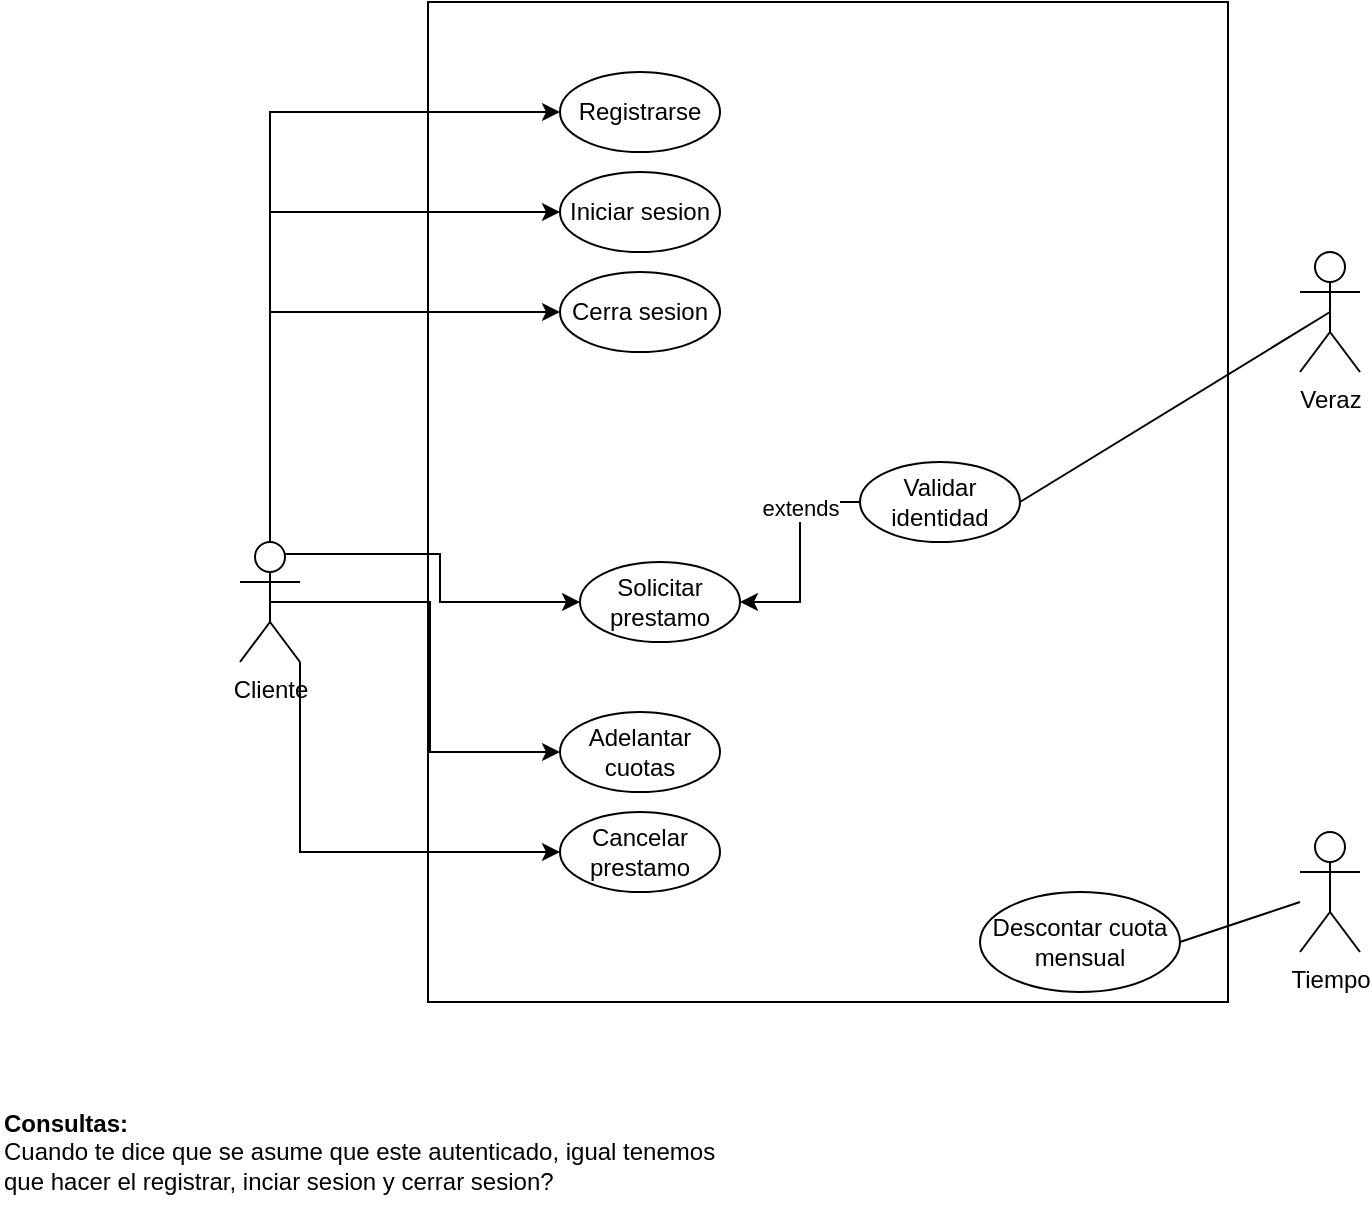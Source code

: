 <mxfile version="28.1.2">
  <diagram name="Página-1" id="qABVf3UH_eRvuTBSIy5B">
    <mxGraphModel dx="1148" dy="592" grid="1" gridSize="10" guides="1" tooltips="1" connect="1" arrows="1" fold="1" page="1" pageScale="1" pageWidth="827" pageHeight="1169" math="0" shadow="0">
      <root>
        <mxCell id="0" />
        <mxCell id="1" parent="0" />
        <mxCell id="ZSNR3qAT7F5_NHP8rWpd-1" value="" style="rounded=0;whiteSpace=wrap;html=1;movable=0;resizable=0;rotatable=0;deletable=0;editable=0;locked=1;connectable=0;" vertex="1" parent="1">
          <mxGeometry x="214" y="335" width="400" height="500" as="geometry" />
        </mxCell>
        <mxCell id="ZSNR3qAT7F5_NHP8rWpd-37" style="edgeStyle=orthogonalEdgeStyle;rounded=0;orthogonalLoop=1;jettySize=auto;html=1;exitX=0.5;exitY=0;exitDx=0;exitDy=0;exitPerimeter=0;entryX=0;entryY=0.5;entryDx=0;entryDy=0;" edge="1" parent="1" source="ZSNR3qAT7F5_NHP8rWpd-2" target="ZSNR3qAT7F5_NHP8rWpd-9">
          <mxGeometry relative="1" as="geometry" />
        </mxCell>
        <mxCell id="ZSNR3qAT7F5_NHP8rWpd-38" style="edgeStyle=orthogonalEdgeStyle;rounded=0;orthogonalLoop=1;jettySize=auto;html=1;exitX=0.5;exitY=0;exitDx=0;exitDy=0;exitPerimeter=0;entryX=0;entryY=0.5;entryDx=0;entryDy=0;" edge="1" parent="1" source="ZSNR3qAT7F5_NHP8rWpd-2" target="ZSNR3qAT7F5_NHP8rWpd-7">
          <mxGeometry relative="1" as="geometry" />
        </mxCell>
        <mxCell id="ZSNR3qAT7F5_NHP8rWpd-39" style="edgeStyle=orthogonalEdgeStyle;rounded=0;orthogonalLoop=1;jettySize=auto;html=1;exitX=0.5;exitY=0;exitDx=0;exitDy=0;exitPerimeter=0;entryX=0;entryY=0.5;entryDx=0;entryDy=0;" edge="1" parent="1" source="ZSNR3qAT7F5_NHP8rWpd-2" target="ZSNR3qAT7F5_NHP8rWpd-8">
          <mxGeometry relative="1" as="geometry" />
        </mxCell>
        <mxCell id="ZSNR3qAT7F5_NHP8rWpd-40" style="edgeStyle=orthogonalEdgeStyle;rounded=0;orthogonalLoop=1;jettySize=auto;html=1;exitX=0.75;exitY=0.1;exitDx=0;exitDy=0;exitPerimeter=0;entryX=0;entryY=0.5;entryDx=0;entryDy=0;" edge="1" parent="1" source="ZSNR3qAT7F5_NHP8rWpd-2" target="ZSNR3qAT7F5_NHP8rWpd-15">
          <mxGeometry relative="1" as="geometry" />
        </mxCell>
        <mxCell id="ZSNR3qAT7F5_NHP8rWpd-41" style="edgeStyle=orthogonalEdgeStyle;rounded=0;orthogonalLoop=1;jettySize=auto;html=1;exitX=0.5;exitY=0.5;exitDx=0;exitDy=0;exitPerimeter=0;entryX=0;entryY=0.5;entryDx=0;entryDy=0;" edge="1" parent="1" source="ZSNR3qAT7F5_NHP8rWpd-2" target="ZSNR3qAT7F5_NHP8rWpd-12">
          <mxGeometry relative="1" as="geometry" />
        </mxCell>
        <mxCell id="ZSNR3qAT7F5_NHP8rWpd-42" style="edgeStyle=orthogonalEdgeStyle;rounded=0;orthogonalLoop=1;jettySize=auto;html=1;exitX=1;exitY=1;exitDx=0;exitDy=0;exitPerimeter=0;entryX=0;entryY=0.5;entryDx=0;entryDy=0;" edge="1" parent="1" source="ZSNR3qAT7F5_NHP8rWpd-2" target="ZSNR3qAT7F5_NHP8rWpd-13">
          <mxGeometry relative="1" as="geometry" />
        </mxCell>
        <mxCell id="ZSNR3qAT7F5_NHP8rWpd-2" value="Cliente" style="shape=umlActor;verticalLabelPosition=bottom;verticalAlign=top;html=1;outlineConnect=0;" vertex="1" parent="1">
          <mxGeometry x="120" y="605" width="30" height="60" as="geometry" />
        </mxCell>
        <mxCell id="ZSNR3qAT7F5_NHP8rWpd-3" value="Veraz" style="shape=umlActor;verticalLabelPosition=bottom;verticalAlign=top;html=1;outlineConnect=0;" vertex="1" parent="1">
          <mxGeometry x="650" y="460" width="30" height="60" as="geometry" />
        </mxCell>
        <mxCell id="ZSNR3qAT7F5_NHP8rWpd-7" value="Iniciar sesion" style="ellipse;whiteSpace=wrap;html=1;" vertex="1" parent="1">
          <mxGeometry x="280" y="420" width="80" height="40" as="geometry" />
        </mxCell>
        <mxCell id="ZSNR3qAT7F5_NHP8rWpd-8" value="Cerra sesion" style="ellipse;whiteSpace=wrap;html=1;" vertex="1" parent="1">
          <mxGeometry x="280" y="470" width="80" height="40" as="geometry" />
        </mxCell>
        <mxCell id="ZSNR3qAT7F5_NHP8rWpd-9" value="Registrarse" style="ellipse;whiteSpace=wrap;html=1;" vertex="1" parent="1">
          <mxGeometry x="280" y="370" width="80" height="40" as="geometry" />
        </mxCell>
        <mxCell id="ZSNR3qAT7F5_NHP8rWpd-11" value="&lt;b&gt;Consultas:&lt;/b&gt;&lt;br&gt;Cuando te dice que se asume que este autenticado, igual tenemos que hacer el registrar, inciar sesion y cerrar sesion?" style="text;html=1;align=left;verticalAlign=middle;whiteSpace=wrap;rounded=0;" vertex="1" parent="1">
          <mxGeometry y="880" width="380" height="60" as="geometry" />
        </mxCell>
        <mxCell id="ZSNR3qAT7F5_NHP8rWpd-12" value="Adelantar cuotas" style="ellipse;whiteSpace=wrap;html=1;" vertex="1" parent="1">
          <mxGeometry x="280" y="690" width="80" height="40" as="geometry" />
        </mxCell>
        <mxCell id="ZSNR3qAT7F5_NHP8rWpd-13" value="Cancelar prestamo" style="ellipse;whiteSpace=wrap;html=1;" vertex="1" parent="1">
          <mxGeometry x="280" y="740" width="80" height="40" as="geometry" />
        </mxCell>
        <mxCell id="ZSNR3qAT7F5_NHP8rWpd-15" value="Solicitar prestamo" style="ellipse;whiteSpace=wrap;html=1;" vertex="1" parent="1">
          <mxGeometry x="290" y="615" width="80" height="40" as="geometry" />
        </mxCell>
        <mxCell id="ZSNR3qAT7F5_NHP8rWpd-48" style="edgeStyle=orthogonalEdgeStyle;rounded=0;orthogonalLoop=1;jettySize=auto;html=1;exitX=0;exitY=0.5;exitDx=0;exitDy=0;entryX=1;entryY=0.5;entryDx=0;entryDy=0;" edge="1" parent="1" source="ZSNR3qAT7F5_NHP8rWpd-23" target="ZSNR3qAT7F5_NHP8rWpd-15">
          <mxGeometry relative="1" as="geometry" />
        </mxCell>
        <mxCell id="ZSNR3qAT7F5_NHP8rWpd-49" value="extends" style="edgeLabel;html=1;align=center;verticalAlign=middle;resizable=0;points=[];" vertex="1" connectable="0" parent="ZSNR3qAT7F5_NHP8rWpd-48">
          <mxGeometry x="-0.398" relative="1" as="geometry">
            <mxPoint as="offset" />
          </mxGeometry>
        </mxCell>
        <mxCell id="ZSNR3qAT7F5_NHP8rWpd-23" value="Validar identidad" style="ellipse;whiteSpace=wrap;html=1;" vertex="1" parent="1">
          <mxGeometry x="430" y="565" width="80" height="40" as="geometry" />
        </mxCell>
        <mxCell id="ZSNR3qAT7F5_NHP8rWpd-27" value="" style="endArrow=none;html=1;rounded=0;exitX=1;exitY=0.5;exitDx=0;exitDy=0;entryX=0.5;entryY=0.5;entryDx=0;entryDy=0;entryPerimeter=0;" edge="1" parent="1" source="ZSNR3qAT7F5_NHP8rWpd-23" target="ZSNR3qAT7F5_NHP8rWpd-3">
          <mxGeometry width="50" height="50" relative="1" as="geometry">
            <mxPoint x="380" y="750" as="sourcePoint" />
            <mxPoint x="430" y="700" as="targetPoint" />
          </mxGeometry>
        </mxCell>
        <mxCell id="ZSNR3qAT7F5_NHP8rWpd-43" value="Tiempo" style="shape=umlActor;verticalLabelPosition=bottom;verticalAlign=top;html=1;outlineConnect=0;" vertex="1" parent="1">
          <mxGeometry x="650" y="750" width="30" height="60" as="geometry" />
        </mxCell>
        <mxCell id="ZSNR3qAT7F5_NHP8rWpd-44" value="Descontar cuota mensual" style="ellipse;whiteSpace=wrap;html=1;" vertex="1" parent="1">
          <mxGeometry x="490" y="780" width="100" height="50" as="geometry" />
        </mxCell>
        <mxCell id="ZSNR3qAT7F5_NHP8rWpd-47" value="" style="endArrow=none;html=1;rounded=0;exitX=1;exitY=0.5;exitDx=0;exitDy=0;" edge="1" parent="1" source="ZSNR3qAT7F5_NHP8rWpd-44" target="ZSNR3qAT7F5_NHP8rWpd-43">
          <mxGeometry width="50" height="50" relative="1" as="geometry">
            <mxPoint x="620" y="895" as="sourcePoint" />
            <mxPoint x="775" y="800" as="targetPoint" />
          </mxGeometry>
        </mxCell>
      </root>
    </mxGraphModel>
  </diagram>
</mxfile>
